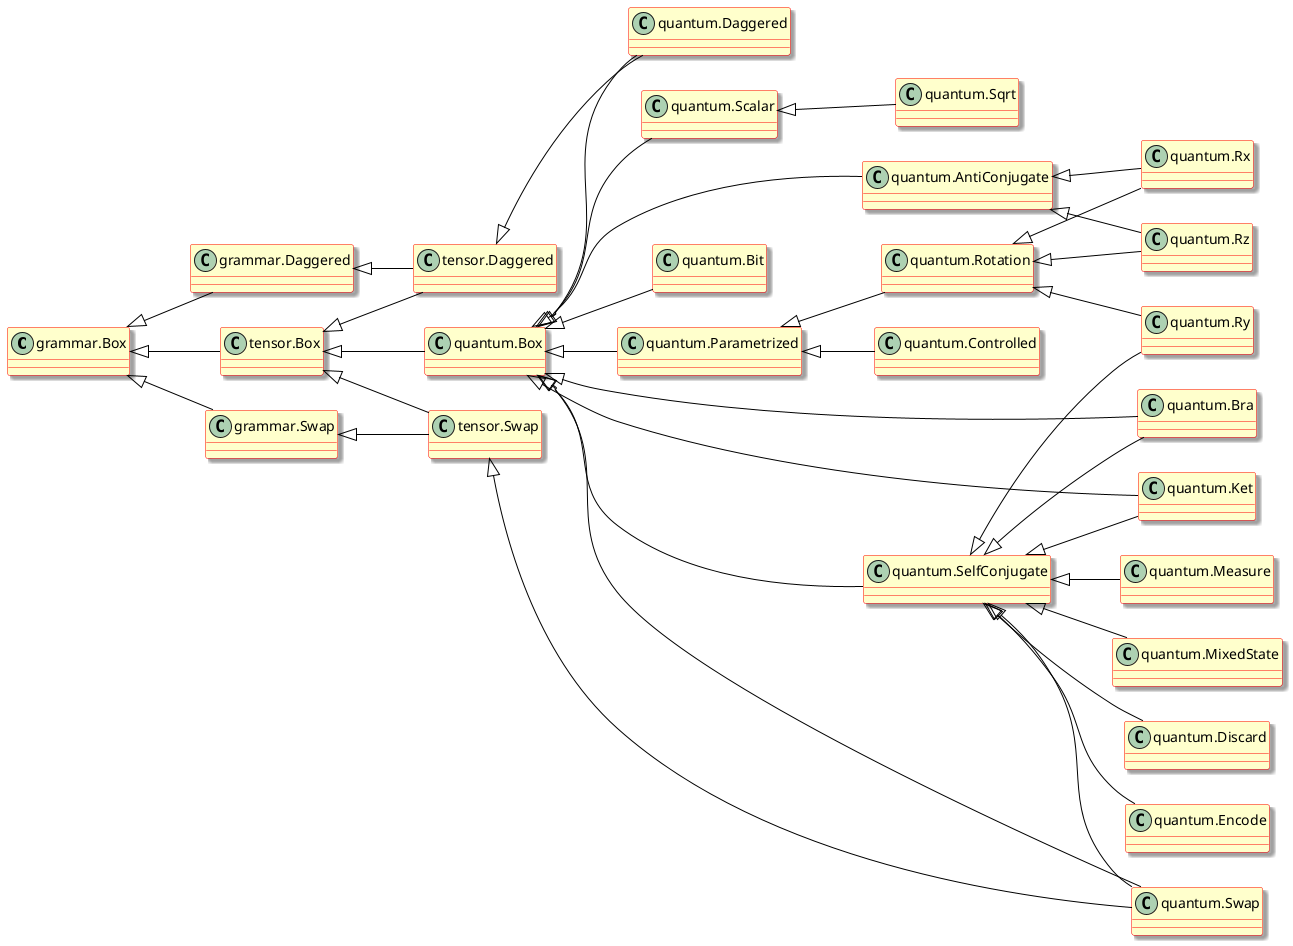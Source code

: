 @startuml

set namespaceseparator none
left to right direction
skinparam dpi 96
skinparam shadowing true
skinparam ArrowColor Black
skinparam PackageStyle folder
skinparam class {
  backgroundColor Business
  borderColor Red
}
skinparam object {
  backgroundColor lavender
  borderColor black
}


' inheritance relations
grammar.Box <|-- tensor.Box
grammar.Box <|-- grammar.Daggered
grammar.Box <|-- grammar.Swap

grammar.Daggered <|-- tensor.Daggered
tensor.Box <|-- tensor.Daggered
grammar.Swap <|-- tensor.Swap
tensor.Box <|-- tensor.Swap

tensor.Box <|-- quantum.Box
tensor.Swap <|-- quantum.Swap
quantum.Box <|-- quantum.Swap
tensor.Daggered <|-- quantum.Daggered
quantum.Box <|--- quantum.Bra
quantum.Box <|--- quantum.SelfConjugate
quantum.Box <|--- quantum.Ket
quantum.Box <|-- quantum.Daggered
quantum.Box <|-- quantum.Scalar
quantum.Box <|-- quantum.Bit
quantum.Box <|-- quantum.Parametrized
quantum.Box <|-- quantum.AntiConjugate
quantum.SelfConjugate <|-- quantum.Swap
quantum.SelfConjugate <|-- quantum.Ket
quantum.SelfConjugate <|-- quantum.Bra
quantum.SelfConjugate <|-- quantum.Ry
quantum.SelfConjugate <|-- quantum.Discard
quantum.SelfConjugate <|-- quantum.Encode
quantum.SelfConjugate <|-- quantum.Measure
quantum.SelfConjugate <|-- quantum.MixedState
quantum.Scalar <|-- quantum.Sqrt
quantum.Parametrized <|-- quantum.Rotation
quantum.Parametrized <|-- quantum.Controlled
quantum.Rotation <|-- quantum.Rz
quantum.Rotation <|-- quantum.Rx
quantum.Rotation <|-- quantum.Ry
quantum.AntiConjugate <|-- quantum.Rz
quantum.AntiConjugate <|-- quantum.Rx

@enduml
